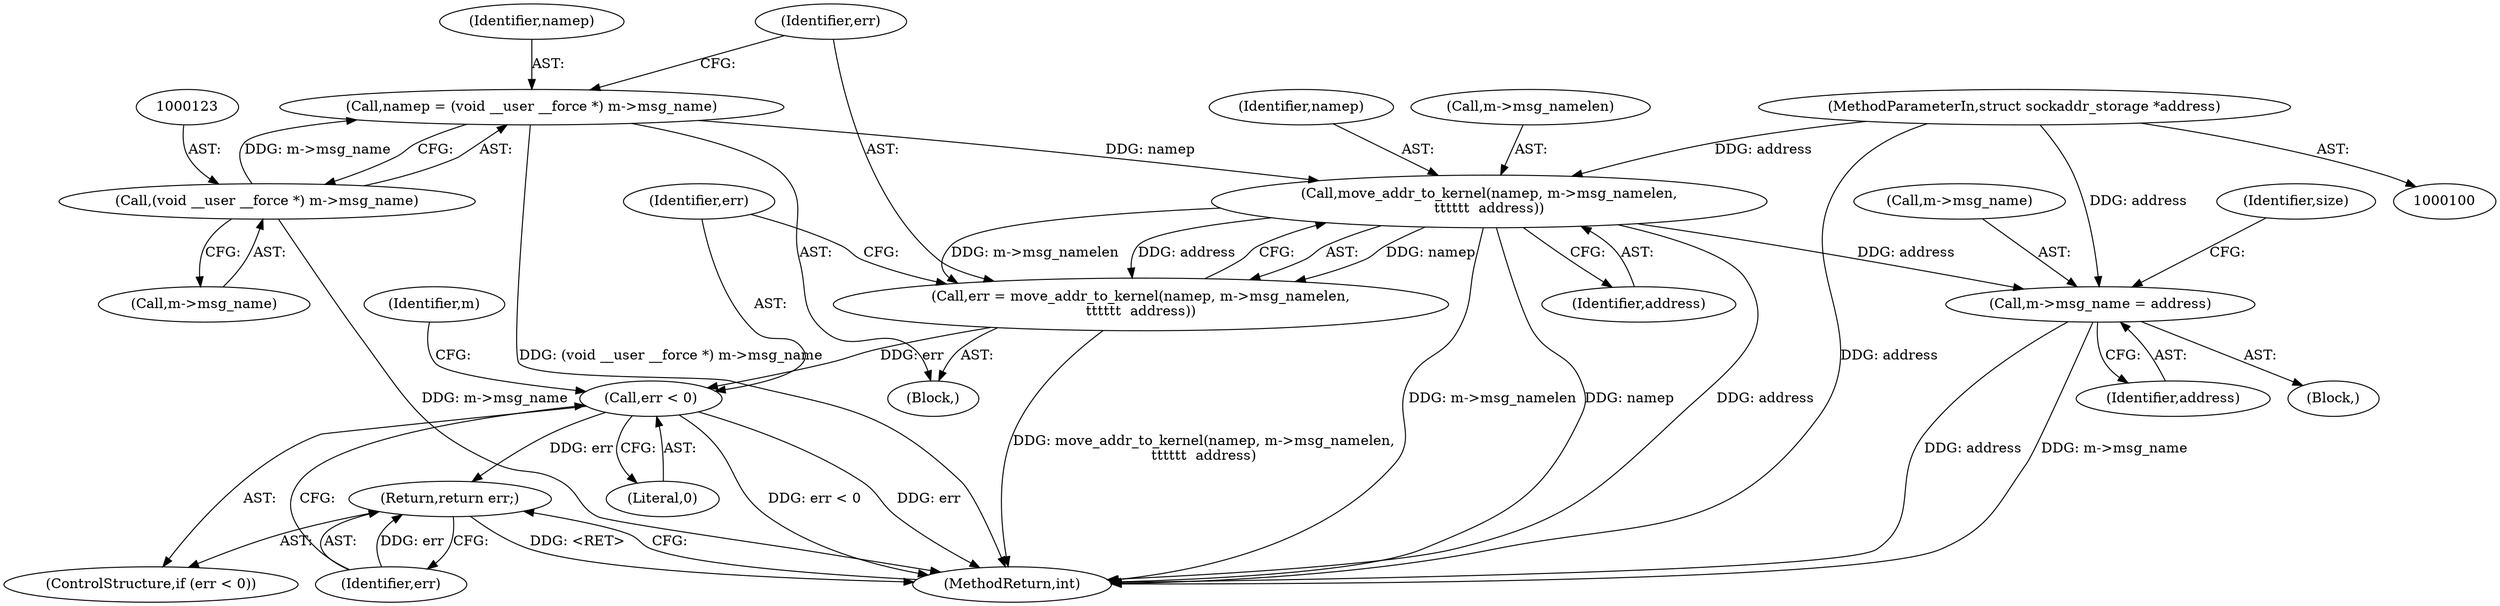 digraph "0_linux_f3d3342602f8bcbf37d7c46641cb9bca7618eb1c_14@API" {
"1000129" [label="(Call,move_addr_to_kernel(namep, m->msg_namelen,\n\t\t\t\t\t\t  address))"];
"1000120" [label="(Call,namep = (void __user __force *) m->msg_name)"];
"1000122" [label="(Call,(void __user __force *) m->msg_name)"];
"1000103" [label="(MethodParameterIn,struct sockaddr_storage *address)"];
"1000127" [label="(Call,err = move_addr_to_kernel(namep, m->msg_namelen,\n\t\t\t\t\t\t  address))"];
"1000136" [label="(Call,err < 0)"];
"1000139" [label="(Return,return err;)"];
"1000141" [label="(Call,m->msg_name = address)"];
"1000130" [label="(Identifier,namep)"];
"1000142" [label="(Call,m->msg_name)"];
"1000138" [label="(Literal,0)"];
"1000145" [label="(Identifier,address)"];
"1000136" [label="(Call,err < 0)"];
"1000120" [label="(Call,namep = (void __user __force *) m->msg_name)"];
"1000225" [label="(MethodReturn,int)"];
"1000127" [label="(Call,err = move_addr_to_kernel(namep, m->msg_namelen,\n\t\t\t\t\t\t  address))"];
"1000124" [label="(Call,m->msg_name)"];
"1000118" [label="(Block,)"];
"1000141" [label="(Call,m->msg_name = address)"];
"1000140" [label="(Identifier,err)"];
"1000113" [label="(Block,)"];
"1000135" [label="(ControlStructure,if (err < 0))"];
"1000129" [label="(Call,move_addr_to_kernel(namep, m->msg_namelen,\n\t\t\t\t\t\t  address))"];
"1000137" [label="(Identifier,err)"];
"1000131" [label="(Call,m->msg_namelen)"];
"1000128" [label="(Identifier,err)"];
"1000134" [label="(Identifier,address)"];
"1000139" [label="(Return,return err;)"];
"1000122" [label="(Call,(void __user __force *) m->msg_name)"];
"1000103" [label="(MethodParameterIn,struct sockaddr_storage *address)"];
"1000143" [label="(Identifier,m)"];
"1000154" [label="(Identifier,size)"];
"1000121" [label="(Identifier,namep)"];
"1000129" -> "1000127"  [label="AST: "];
"1000129" -> "1000134"  [label="CFG: "];
"1000130" -> "1000129"  [label="AST: "];
"1000131" -> "1000129"  [label="AST: "];
"1000134" -> "1000129"  [label="AST: "];
"1000127" -> "1000129"  [label="CFG: "];
"1000129" -> "1000225"  [label="DDG: namep"];
"1000129" -> "1000225"  [label="DDG: address"];
"1000129" -> "1000225"  [label="DDG: m->msg_namelen"];
"1000129" -> "1000127"  [label="DDG: namep"];
"1000129" -> "1000127"  [label="DDG: m->msg_namelen"];
"1000129" -> "1000127"  [label="DDG: address"];
"1000120" -> "1000129"  [label="DDG: namep"];
"1000103" -> "1000129"  [label="DDG: address"];
"1000129" -> "1000141"  [label="DDG: address"];
"1000120" -> "1000118"  [label="AST: "];
"1000120" -> "1000122"  [label="CFG: "];
"1000121" -> "1000120"  [label="AST: "];
"1000122" -> "1000120"  [label="AST: "];
"1000128" -> "1000120"  [label="CFG: "];
"1000120" -> "1000225"  [label="DDG: (void __user __force *) m->msg_name"];
"1000122" -> "1000120"  [label="DDG: m->msg_name"];
"1000122" -> "1000124"  [label="CFG: "];
"1000123" -> "1000122"  [label="AST: "];
"1000124" -> "1000122"  [label="AST: "];
"1000122" -> "1000225"  [label="DDG: m->msg_name"];
"1000103" -> "1000100"  [label="AST: "];
"1000103" -> "1000225"  [label="DDG: address"];
"1000103" -> "1000141"  [label="DDG: address"];
"1000127" -> "1000118"  [label="AST: "];
"1000128" -> "1000127"  [label="AST: "];
"1000137" -> "1000127"  [label="CFG: "];
"1000127" -> "1000225"  [label="DDG: move_addr_to_kernel(namep, m->msg_namelen,\n\t\t\t\t\t\t  address)"];
"1000127" -> "1000136"  [label="DDG: err"];
"1000136" -> "1000135"  [label="AST: "];
"1000136" -> "1000138"  [label="CFG: "];
"1000137" -> "1000136"  [label="AST: "];
"1000138" -> "1000136"  [label="AST: "];
"1000140" -> "1000136"  [label="CFG: "];
"1000143" -> "1000136"  [label="CFG: "];
"1000136" -> "1000225"  [label="DDG: err < 0"];
"1000136" -> "1000225"  [label="DDG: err"];
"1000136" -> "1000139"  [label="DDG: err"];
"1000139" -> "1000135"  [label="AST: "];
"1000139" -> "1000140"  [label="CFG: "];
"1000140" -> "1000139"  [label="AST: "];
"1000225" -> "1000139"  [label="CFG: "];
"1000139" -> "1000225"  [label="DDG: <RET>"];
"1000140" -> "1000139"  [label="DDG: err"];
"1000141" -> "1000113"  [label="AST: "];
"1000141" -> "1000145"  [label="CFG: "];
"1000142" -> "1000141"  [label="AST: "];
"1000145" -> "1000141"  [label="AST: "];
"1000154" -> "1000141"  [label="CFG: "];
"1000141" -> "1000225"  [label="DDG: m->msg_name"];
"1000141" -> "1000225"  [label="DDG: address"];
}
